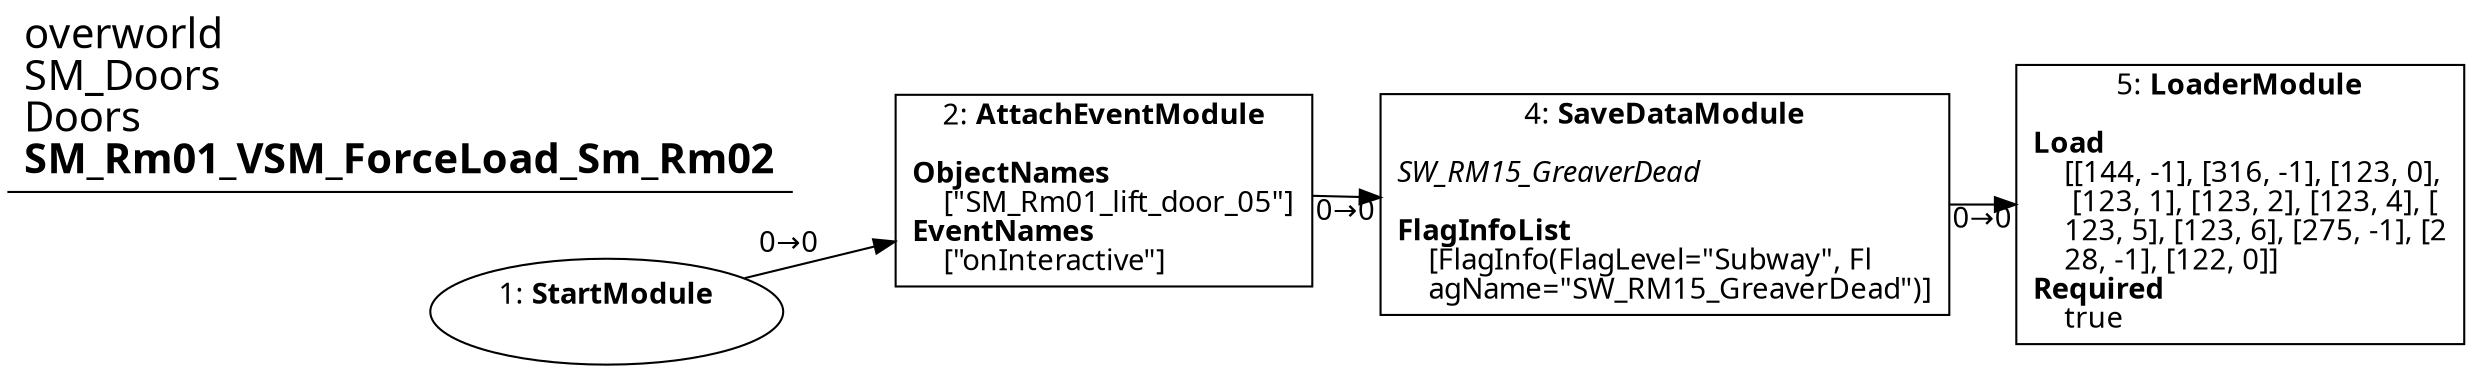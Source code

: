 digraph {
    layout = fdp;
    overlap = prism;
    sep = "+16";
    splines = spline;

    node [ shape = box ];

    graph [ fontname = "Segoe UI" ];
    node [ fontname = "Segoe UI" ];
    edge [ fontname = "Segoe UI" ];

    1 [ label = <1: <b>StartModule</b><br/><br/>> ];
    1 [ shape = oval ]
    1 [ pos = "0.106000006,-0.215!" ];
    1 -> 2 [ label = "0→0" ];

    2 [ label = <2: <b>AttachEventModule</b><br/><br/><b>ObjectNames</b><br align="left"/>    [&quot;SM_Rm01_lift_door_05&quot;]<br align="left"/><b>EventNames</b><br align="left"/>    [&quot;onInteractive&quot;]<br align="left"/>> ];
    2 [ pos = "0.30200002,-0.215!" ];
    2 -> 4 [ label = "0→0" ];

    4 [ label = <4: <b>SaveDataModule</b><br/><br/><i>SW_RM15_GreaverDead<br align="left"/></i><br align="left"/><b>FlagInfoList</b><br align="left"/>    [FlagInfo(FlagLevel=&quot;Subway&quot;, Fl<br align="left"/>    agName=&quot;SW_RM15_GreaverDead&quot;)]<br align="left"/>> ];
    4 [ pos = "0.505,-0.215!" ];
    4 -> 5 [ label = "0→0" ];

    5 [ label = <5: <b>LoaderModule</b><br/><br/><b>Load</b><br align="left"/>    [[144, -1], [316, -1], [123, 0],<br align="left"/>     [123, 1], [123, 2], [123, 4], [<br align="left"/>    123, 5], [123, 6], [275, -1], [2<br align="left"/>    28, -1], [122, 0]]<br align="left"/><b>Required</b><br align="left"/>    true<br align="left"/>> ];
    5 [ pos = "0.708,-0.215!" ];

    title [ pos = "0.105000004,-0.21400002!" ];
    title [ shape = underline ];
    title [ label = <<font point-size="20">overworld<br align="left"/>SM_Doors<br align="left"/>Doors<br align="left"/><b>SM_Rm01_VSM_ForceLoad_Sm_Rm02</b><br align="left"/></font>> ];
}
